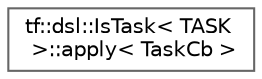 digraph "类继承关系图"
{
 // LATEX_PDF_SIZE
  bgcolor="transparent";
  edge [fontname=Helvetica,fontsize=10,labelfontname=Helvetica,labelfontsize=10];
  node [fontname=Helvetica,fontsize=10,shape=box,height=0.2,width=0.4];
  rankdir="LR";
  Node0 [id="Node000000",label="tf::dsl::IsTask\< TASK\l \>::apply\< TaskCb \>",height=0.2,width=0.4,color="grey40", fillcolor="white", style="filled",URL="$structtf_1_1dsl_1_1_is_task_1_1apply.html",tooltip=" "];
}
